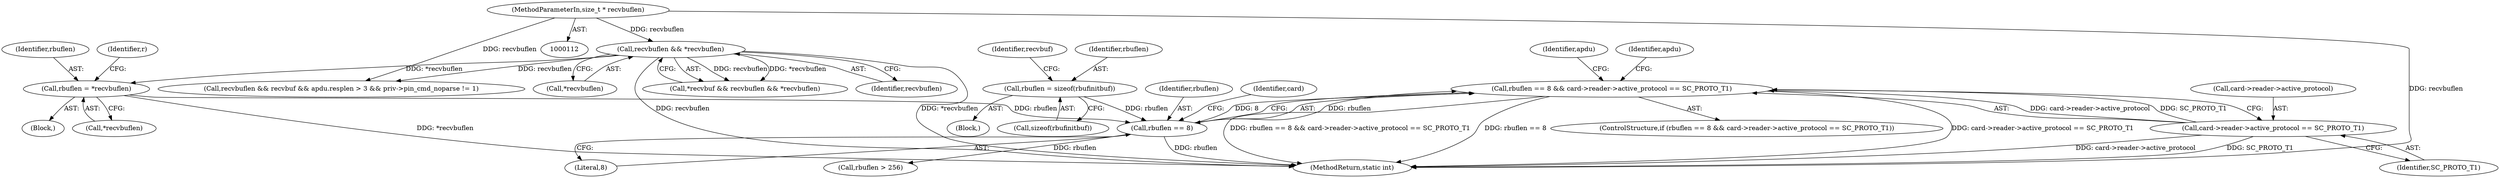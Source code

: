 digraph "0_OpenSC_8fe377e93b4b56060e5bbfb6f3142ceaeca744fa_14@API" {
"1000216" [label="(Call,rbuflen == 8 && card->reader->active_protocol == SC_PROTO_T1)"];
"1000217" [label="(Call,rbuflen == 8)"];
"1000163" [label="(Call,rbuflen = sizeof(rbufinitbuf))"];
"1000182" [label="(Call,rbuflen = *recvbuflen)"];
"1000173" [label="(Call,recvbuflen && *recvbuflen)"];
"1000120" [label="(MethodParameterIn,size_t * recvbuflen)"];
"1000220" [label="(Call,card->reader->active_protocol == SC_PROTO_T1)"];
"1000218" [label="(Identifier,rbuflen)"];
"1000177" [label="(Block,)"];
"1000238" [label="(Identifier,apdu)"];
"1000170" [label="(Call,*recvbuf && recvbuflen && *recvbuflen)"];
"1000216" [label="(Call,rbuflen == 8 && card->reader->active_protocol == SC_PROTO_T1)"];
"1000223" [label="(Identifier,card)"];
"1000187" [label="(Identifier,r)"];
"1000215" [label="(ControlStructure,if (rbuflen == 8 && card->reader->active_protocol == SC_PROTO_T1))"];
"1000169" [label="(Identifier,recvbuf)"];
"1000174" [label="(Identifier,recvbuflen)"];
"1000121" [label="(Block,)"];
"1000217" [label="(Call,rbuflen == 8)"];
"1000220" [label="(Call,card->reader->active_protocol == SC_PROTO_T1)"];
"1000183" [label="(Identifier,rbuflen)"];
"1000230" [label="(Identifier,apdu)"];
"1000163" [label="(Call,rbuflen = sizeof(rbufinitbuf))"];
"1000164" [label="(Identifier,rbuflen)"];
"1000175" [label="(Call,*recvbuflen)"];
"1000173" [label="(Call,recvbuflen && *recvbuflen)"];
"1000165" [label="(Call,sizeof(rbufinitbuf))"];
"1000182" [label="(Call,rbuflen = *recvbuflen)"];
"1000221" [label="(Call,card->reader->active_protocol)"];
"1000219" [label="(Literal,8)"];
"1000264" [label="(Call,rbuflen > 256)"];
"1000120" [label="(MethodParameterIn,size_t * recvbuflen)"];
"1000226" [label="(Identifier,SC_PROTO_T1)"];
"1000495" [label="(MethodReturn,static int)"];
"1000374" [label="(Call,recvbuflen && recvbuf && apdu.resplen > 3 && priv->pin_cmd_noparse != 1)"];
"1000184" [label="(Call,*recvbuflen)"];
"1000216" -> "1000215"  [label="AST: "];
"1000216" -> "1000217"  [label="CFG: "];
"1000216" -> "1000220"  [label="CFG: "];
"1000217" -> "1000216"  [label="AST: "];
"1000220" -> "1000216"  [label="AST: "];
"1000230" -> "1000216"  [label="CFG: "];
"1000238" -> "1000216"  [label="CFG: "];
"1000216" -> "1000495"  [label="DDG: rbuflen == 8 && card->reader->active_protocol == SC_PROTO_T1"];
"1000216" -> "1000495"  [label="DDG: rbuflen == 8"];
"1000216" -> "1000495"  [label="DDG: card->reader->active_protocol == SC_PROTO_T1"];
"1000217" -> "1000216"  [label="DDG: rbuflen"];
"1000217" -> "1000216"  [label="DDG: 8"];
"1000220" -> "1000216"  [label="DDG: card->reader->active_protocol"];
"1000220" -> "1000216"  [label="DDG: SC_PROTO_T1"];
"1000217" -> "1000219"  [label="CFG: "];
"1000218" -> "1000217"  [label="AST: "];
"1000219" -> "1000217"  [label="AST: "];
"1000223" -> "1000217"  [label="CFG: "];
"1000217" -> "1000495"  [label="DDG: rbuflen"];
"1000163" -> "1000217"  [label="DDG: rbuflen"];
"1000182" -> "1000217"  [label="DDG: rbuflen"];
"1000217" -> "1000264"  [label="DDG: rbuflen"];
"1000163" -> "1000121"  [label="AST: "];
"1000163" -> "1000165"  [label="CFG: "];
"1000164" -> "1000163"  [label="AST: "];
"1000165" -> "1000163"  [label="AST: "];
"1000169" -> "1000163"  [label="CFG: "];
"1000182" -> "1000177"  [label="AST: "];
"1000182" -> "1000184"  [label="CFG: "];
"1000183" -> "1000182"  [label="AST: "];
"1000184" -> "1000182"  [label="AST: "];
"1000187" -> "1000182"  [label="CFG: "];
"1000182" -> "1000495"  [label="DDG: *recvbuflen"];
"1000173" -> "1000182"  [label="DDG: *recvbuflen"];
"1000173" -> "1000170"  [label="AST: "];
"1000173" -> "1000174"  [label="CFG: "];
"1000173" -> "1000175"  [label="CFG: "];
"1000174" -> "1000173"  [label="AST: "];
"1000175" -> "1000173"  [label="AST: "];
"1000170" -> "1000173"  [label="CFG: "];
"1000173" -> "1000495"  [label="DDG: recvbuflen"];
"1000173" -> "1000495"  [label="DDG: *recvbuflen"];
"1000173" -> "1000170"  [label="DDG: recvbuflen"];
"1000173" -> "1000170"  [label="DDG: *recvbuflen"];
"1000120" -> "1000173"  [label="DDG: recvbuflen"];
"1000173" -> "1000374"  [label="DDG: recvbuflen"];
"1000120" -> "1000112"  [label="AST: "];
"1000120" -> "1000495"  [label="DDG: recvbuflen"];
"1000120" -> "1000374"  [label="DDG: recvbuflen"];
"1000220" -> "1000226"  [label="CFG: "];
"1000221" -> "1000220"  [label="AST: "];
"1000226" -> "1000220"  [label="AST: "];
"1000220" -> "1000495"  [label="DDG: card->reader->active_protocol"];
"1000220" -> "1000495"  [label="DDG: SC_PROTO_T1"];
}
